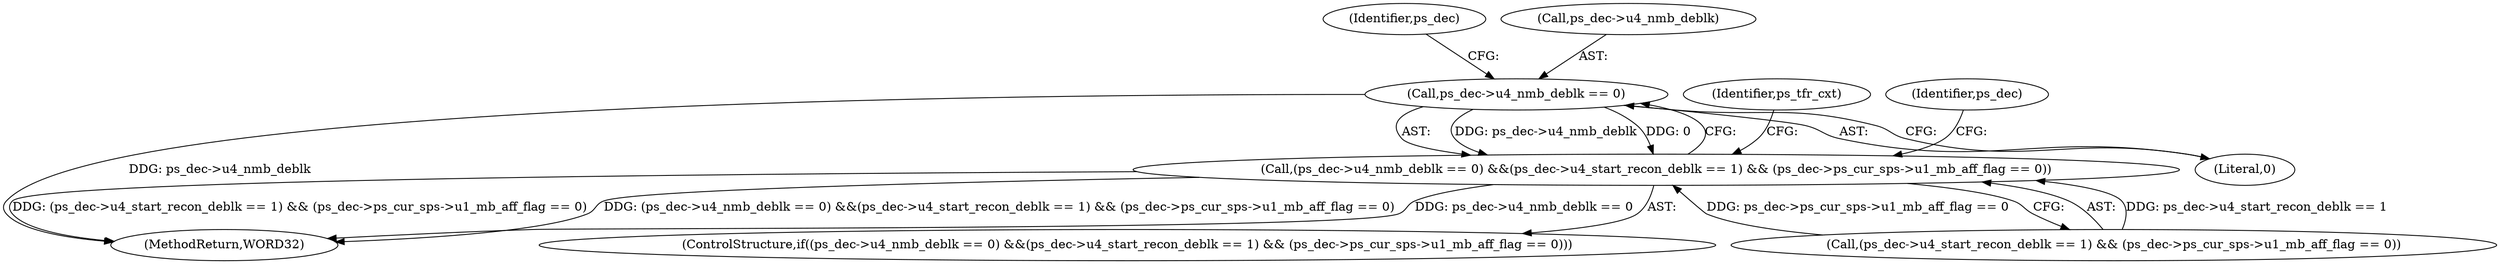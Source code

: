 digraph "0_Android_33ef7de9ddc8ea7eb9cbc440d1cf89957a0c267b@pointer" {
"1001649" [label="(Call,ps_dec->u4_nmb_deblk == 0)"];
"1001648" [label="(Call,(ps_dec->u4_nmb_deblk == 0) &&(ps_dec->u4_start_recon_deblk == 1) && (ps_dec->ps_cur_sps->u1_mb_aff_flag == 0))"];
"1002189" [label="(MethodReturn,WORD32)"];
"1001647" [label="(ControlStructure,if((ps_dec->u4_nmb_deblk == 0) &&(ps_dec->u4_start_recon_deblk == 1) && (ps_dec->ps_cur_sps->u1_mb_aff_flag == 0)))"];
"1001654" [label="(Call,(ps_dec->u4_start_recon_deblk == 1) && (ps_dec->ps_cur_sps->u1_mb_aff_flag == 0))"];
"1001657" [label="(Identifier,ps_dec)"];
"1001653" [label="(Literal,0)"];
"1001648" [label="(Call,(ps_dec->u4_nmb_deblk == 0) &&(ps_dec->u4_start_recon_deblk == 1) && (ps_dec->ps_cur_sps->u1_mb_aff_flag == 0))"];
"1001673" [label="(Identifier,ps_tfr_cxt)"];
"1001736" [label="(Identifier,ps_dec)"];
"1001650" [label="(Call,ps_dec->u4_nmb_deblk)"];
"1001649" [label="(Call,ps_dec->u4_nmb_deblk == 0)"];
"1001649" -> "1001648"  [label="AST: "];
"1001649" -> "1001653"  [label="CFG: "];
"1001650" -> "1001649"  [label="AST: "];
"1001653" -> "1001649"  [label="AST: "];
"1001657" -> "1001649"  [label="CFG: "];
"1001648" -> "1001649"  [label="CFG: "];
"1001649" -> "1002189"  [label="DDG: ps_dec->u4_nmb_deblk"];
"1001649" -> "1001648"  [label="DDG: ps_dec->u4_nmb_deblk"];
"1001649" -> "1001648"  [label="DDG: 0"];
"1001648" -> "1001647"  [label="AST: "];
"1001648" -> "1001654"  [label="CFG: "];
"1001654" -> "1001648"  [label="AST: "];
"1001673" -> "1001648"  [label="CFG: "];
"1001736" -> "1001648"  [label="CFG: "];
"1001648" -> "1002189"  [label="DDG: ps_dec->u4_nmb_deblk == 0"];
"1001648" -> "1002189"  [label="DDG: (ps_dec->u4_start_recon_deblk == 1) && (ps_dec->ps_cur_sps->u1_mb_aff_flag == 0)"];
"1001648" -> "1002189"  [label="DDG: (ps_dec->u4_nmb_deblk == 0) &&(ps_dec->u4_start_recon_deblk == 1) && (ps_dec->ps_cur_sps->u1_mb_aff_flag == 0)"];
"1001654" -> "1001648"  [label="DDG: ps_dec->u4_start_recon_deblk == 1"];
"1001654" -> "1001648"  [label="DDG: ps_dec->ps_cur_sps->u1_mb_aff_flag == 0"];
}
